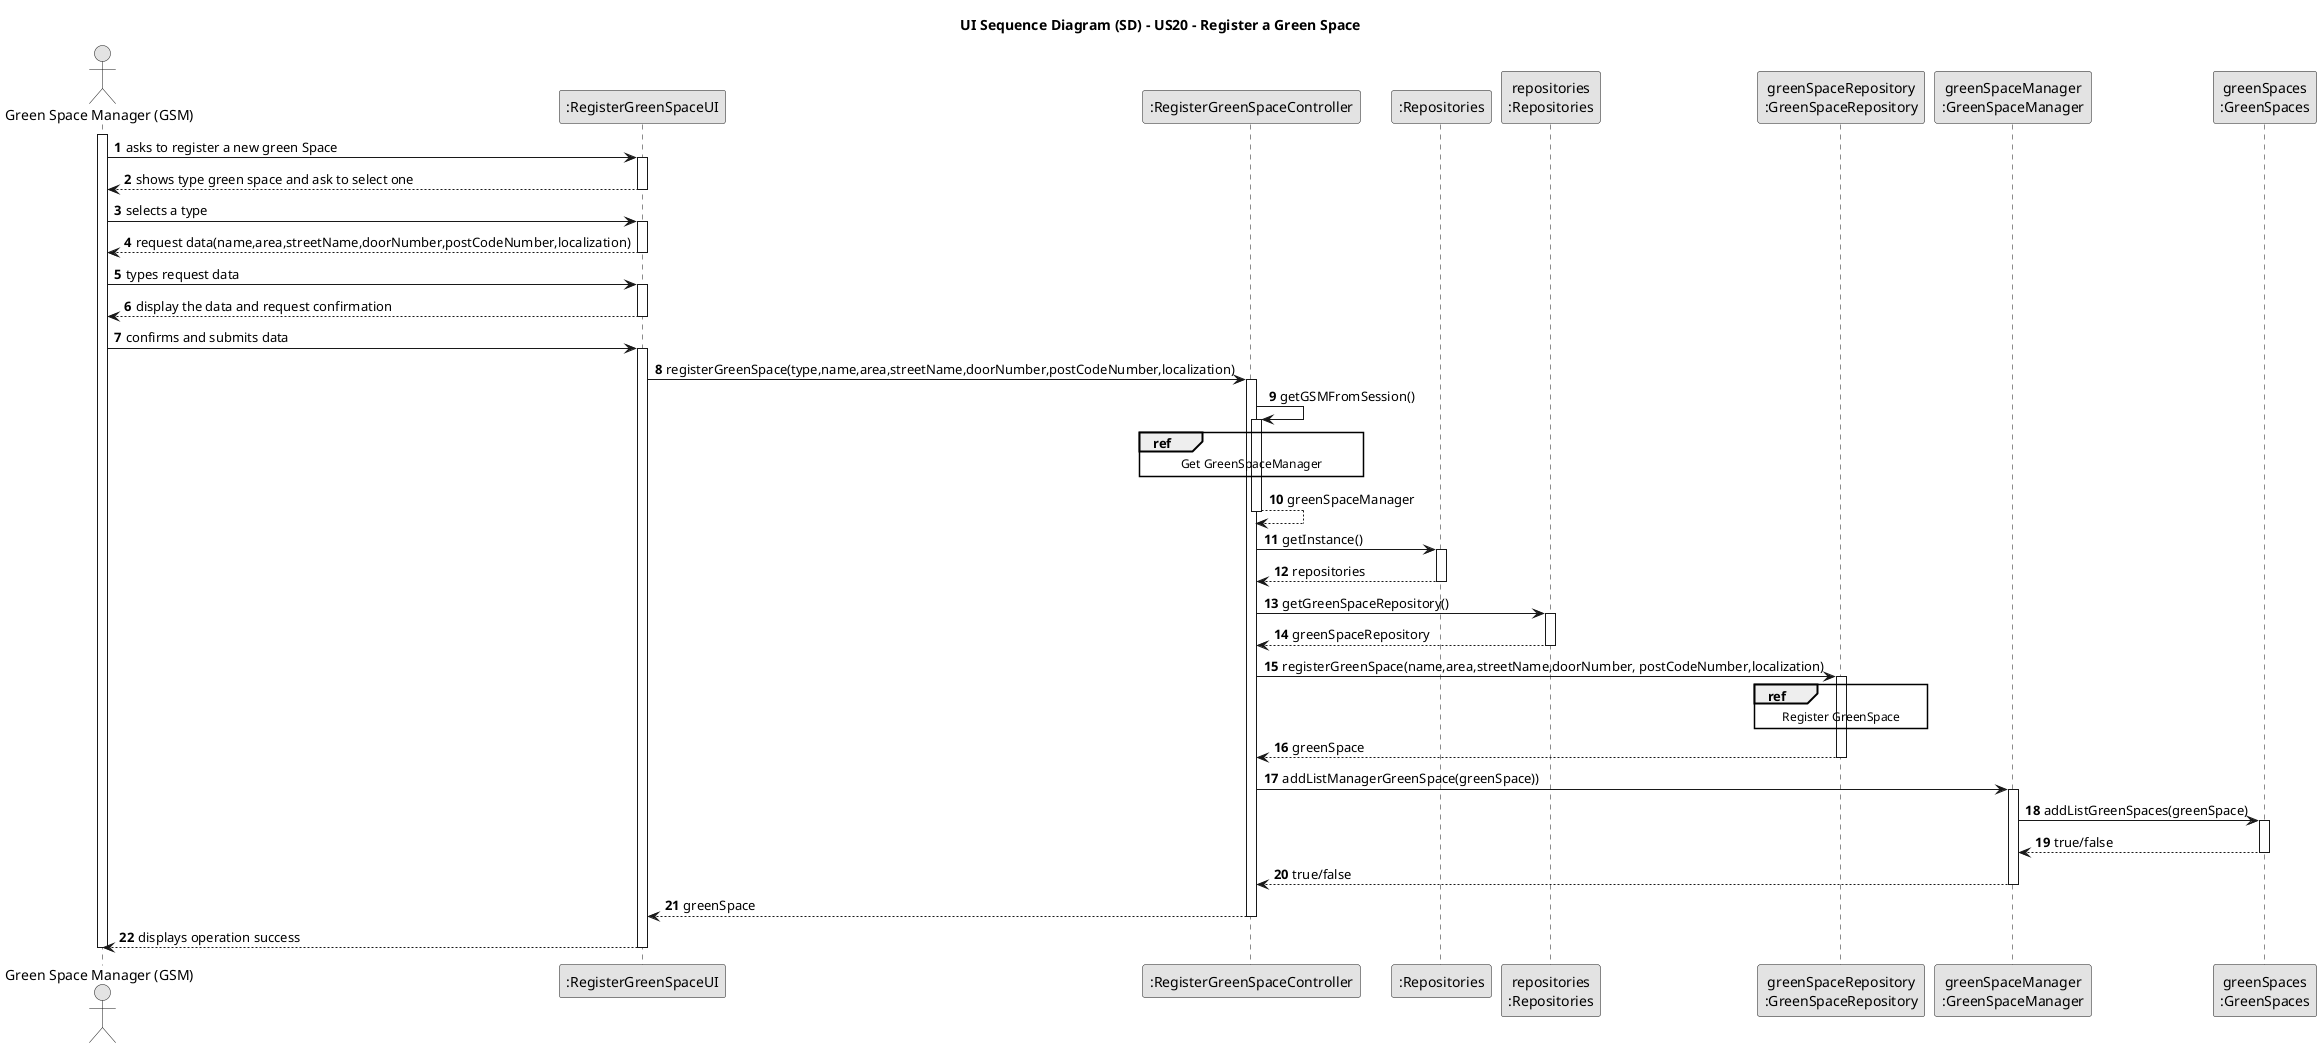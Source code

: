 @startuml
skinparam monochrome true
skinparam packageStyle rectangle
skinparam shadowing false

title UI Sequence Diagram (SD) - US20 - Register a Green Space

autonumber

'hide footbox
actor "Green Space Manager (GSM)" as GSM
participant ":RegisterGreenSpaceUI" as UI
participant ":RegisterGreenSpaceController" as CTRL
participant ":Repositories" as RepositorySingleton
participant "repositories\n:Repositories" as PLAT
participant "greenSpaceRepository\n:GreenSpaceRepository" as GSR
participant "greenSpaceManager\n:GreenSpaceManager" as GSMO
participant "greenSpaces\n:GreenSpaces" as GRSPSC
activate GSM

GSM -> UI : asks to register a new green Space

activate UI

UI --> GSM : shows type green space and ask to select one
deactivate UI

GSM->UI: selects a type

activate UI

UI --> GSM : request data(name,area,streetName,doorNumber,postCodeNumber,localization)

deactivate UI

GSM -> UI : types request data

activate UI

UI --> GSM : display the data and request confirmation

deactivate UI

GSM -> UI : confirms and submits data

activate UI

UI -> CTRL: registerGreenSpace(type,name,area,streetName,doorNumber,postCodeNumber,localization)

activate CTRL

CTRL -> CTRL : getGSMFromSession()

activate CTRL

ref over CTRL
    Get GreenSpaceManager
end

CTRL --> CTRL : greenSpaceManager
deactivate CTRL


CTRL -> RepositorySingleton : getInstance()

activate RepositorySingleton

RepositorySingleton --> CTRL : repositories
deactivate RepositorySingleton

CTRL -> PLAT : getGreenSpaceRepository()
activate PLAT

PLAT --> CTRL: greenSpaceRepository

deactivate PLAT

CTRL -> GSR : registerGreenSpace(name,area,streetName,doorNumber, postCodeNumber,localization)
activate GSR

ref over GSR
    Register GreenSpace
end

GSR --> CTRL : greenSpace
deactivate GSR

CTRL -> GSMO : addListManagerGreenSpace(greenSpace))

activate GSMO

GSMO -> GRSPSC : addListGreenSpaces(greenSpace)

activate GRSPSC

GRSPSC --> GSMO : true/false

deactivate GRSPSC

GSMO --> CTRL : true/false

deactivate GSMO

CTRL --> UI : greenSpace
deactivate CTRL

UI --> GSM : displays operation success
deactivate UI
deactivate GSM
@enduml